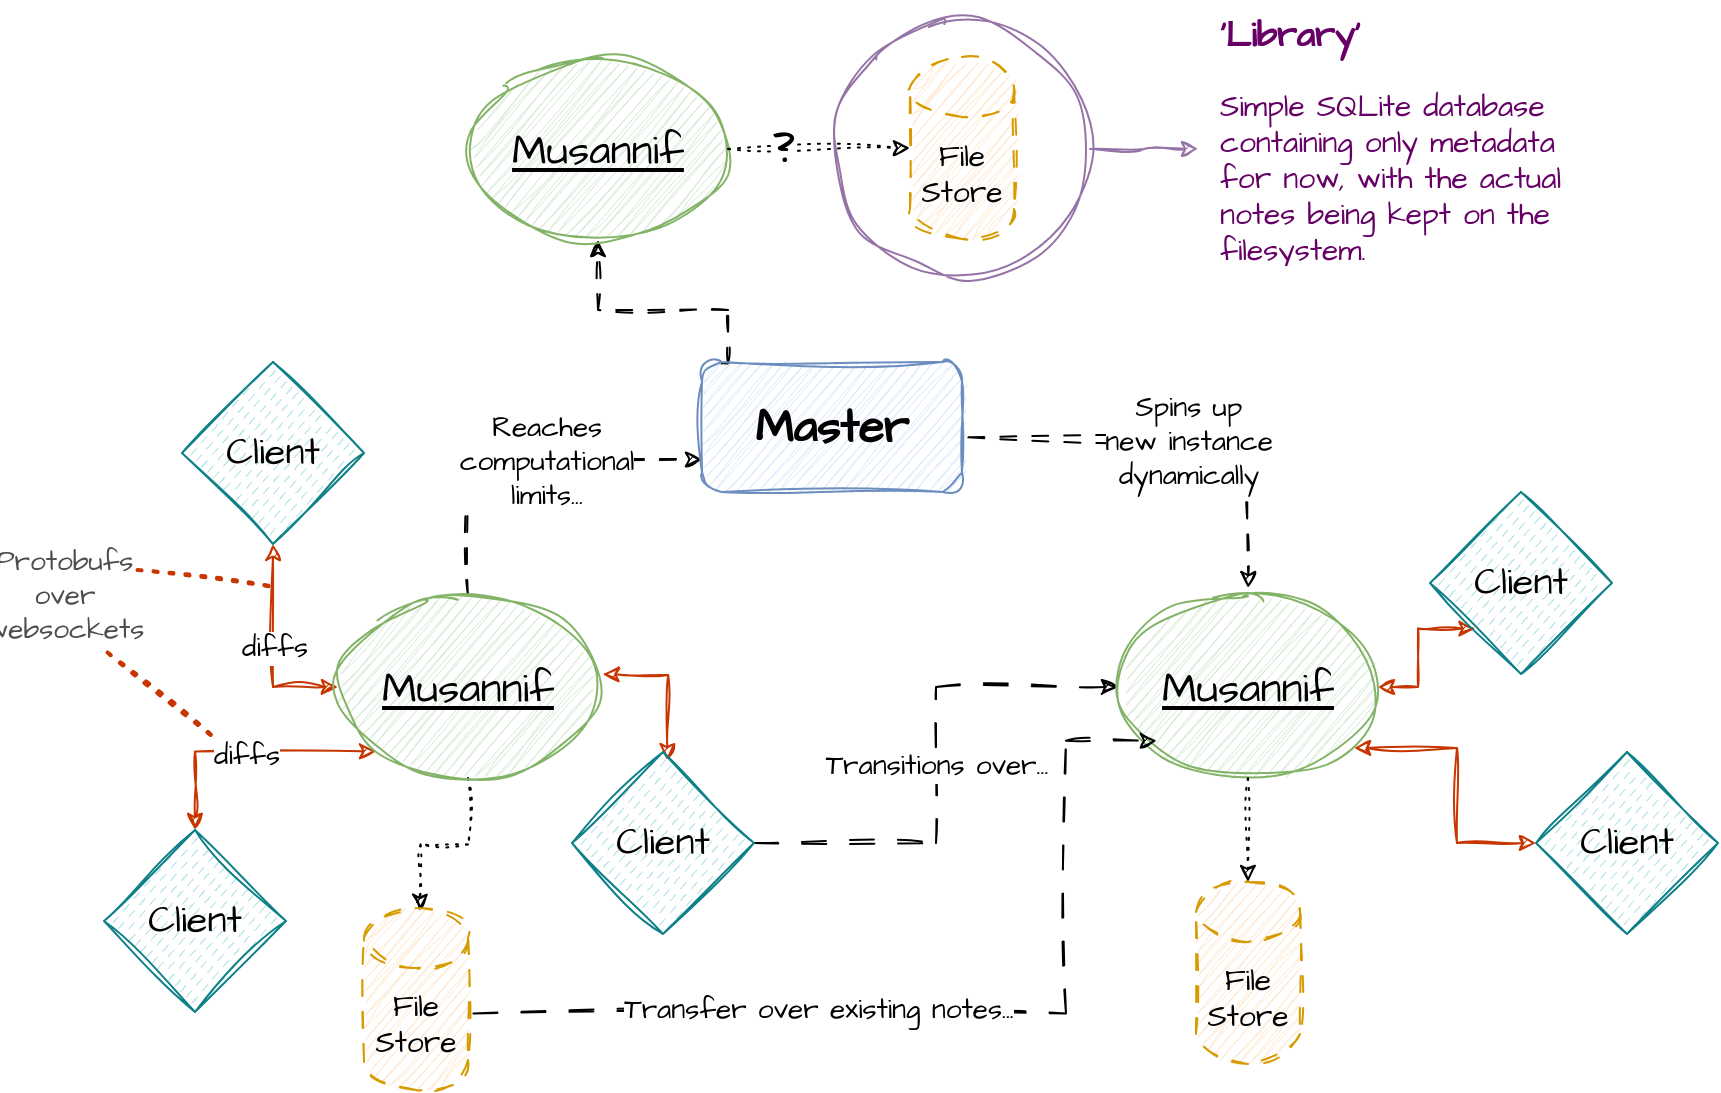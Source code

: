 <mxfile version="26.1.1">
  <diagram name="Page-1" id="cezGsJl70jlrD2lfGqO1">
    <mxGraphModel dx="1053" dy="740" grid="0" gridSize="13" guides="1" tooltips="1" connect="1" arrows="1" fold="1" page="1" pageScale="1" pageWidth="1000" pageHeight="700" background="none" math="0" shadow="0">
      <root>
        <mxCell id="0" />
        <mxCell id="1" parent="0" />
        <mxCell id="jKcbtdooYyJt690ItYuL-4" value="ar" style="edgeStyle=orthogonalEdgeStyle;rounded=0;orthogonalLoop=1;jettySize=auto;html=1;exitX=0;exitY=1;exitDx=0;exitDy=0;startArrow=classic;startFill=1;fontSize=13;fontFamily=Architects Daughter;fillColor=#fa6800;strokeColor=#C73500;movable=1;resizable=1;rotatable=1;deletable=1;editable=1;locked=0;connectable=1;sketch=1;curveFitting=1;jiggle=2;" parent="1" source="jKcbtdooYyJt690ItYuL-2" target="jKcbtdooYyJt690ItYuL-3" edge="1">
          <mxGeometry relative="1" as="geometry" />
        </mxCell>
        <mxCell id="jKcbtdooYyJt690ItYuL-9" value="diffs" style="edgeLabel;html=1;align=center;verticalAlign=middle;resizable=1;points=[];fontSize=14;rounded=0;fontFamily=Architects Daughter;movable=1;rotatable=1;deletable=1;editable=1;locked=0;connectable=1;container=0;sketch=1;curveFitting=1;jiggle=2;" parent="jKcbtdooYyJt690ItYuL-4" vertex="1" connectable="0">
          <mxGeometry relative="1" as="geometry">
            <mxPoint y="2" as="offset" />
          </mxGeometry>
        </mxCell>
        <mxCell id="jKcbtdooYyJt690ItYuL-6" style="edgeStyle=orthogonalEdgeStyle;rounded=0;orthogonalLoop=1;jettySize=auto;html=1;exitX=0;exitY=0.5;exitDx=0;exitDy=0;entryX=0.5;entryY=1;entryDx=0;entryDy=0;startArrow=classic;startFill=1;fontSize=13;fontFamily=Architects Daughter;fillColor=#fa6800;strokeColor=#C73500;movable=1;resizable=1;rotatable=1;deletable=1;editable=1;locked=0;connectable=1;sketch=1;curveFitting=1;jiggle=2;" parent="1" source="jKcbtdooYyJt690ItYuL-2" target="jKcbtdooYyJt690ItYuL-5" edge="1">
          <mxGeometry relative="1" as="geometry" />
        </mxCell>
        <mxCell id="jKcbtdooYyJt690ItYuL-10" value="diffs" style="edgeLabel;html=1;align=center;verticalAlign=middle;resizable=1;points=[];fontSize=14;rounded=0;fontFamily=Architects Daughter;movable=1;rotatable=1;deletable=1;editable=1;locked=0;connectable=1;container=0;sketch=1;curveFitting=1;jiggle=2;" parent="jKcbtdooYyJt690ItYuL-6" vertex="1" connectable="0">
          <mxGeometry relative="1" as="geometry">
            <mxPoint as="offset" />
          </mxGeometry>
        </mxCell>
        <mxCell id="jKcbtdooYyJt690ItYuL-8" style="edgeStyle=orthogonalEdgeStyle;rounded=0;orthogonalLoop=1;jettySize=auto;html=1;exitX=1;exitY=0.5;exitDx=0;exitDy=0;entryX=0.5;entryY=0;entryDx=0;entryDy=0;startArrow=classic;startFill=1;fontSize=13;fontFamily=Architects Daughter;fillColor=#fa6800;strokeColor=#C73500;movable=1;resizable=1;rotatable=1;deletable=1;editable=1;locked=0;connectable=1;sketch=1;curveFitting=1;jiggle=2;" parent="1" edge="1">
          <mxGeometry relative="1" as="geometry">
            <mxPoint x="372.282" y="413.043" as="sourcePoint" />
            <mxPoint x="404.562" y="456.084" as="targetPoint" />
          </mxGeometry>
        </mxCell>
        <mxCell id="jKcbtdooYyJt690ItYuL-15" style="edgeStyle=orthogonalEdgeStyle;rounded=0;orthogonalLoop=1;jettySize=auto;html=1;exitX=0.5;exitY=1;exitDx=0;exitDy=0;entryX=0.5;entryY=0;entryDx=0;entryDy=0;dashed=1;dashPattern=1 4;fontSize=13;fontFamily=Architects Daughter;movable=1;resizable=1;rotatable=1;deletable=1;editable=1;locked=0;connectable=1;sketch=1;curveFitting=1;jiggle=2;" parent="1" source="jKcbtdooYyJt690ItYuL-2" edge="1">
          <mxGeometry relative="1" as="geometry">
            <mxPoint x="280.821" y="531.405" as="targetPoint" />
          </mxGeometry>
        </mxCell>
        <mxCell id="jKcbtdooYyJt690ItYuL-17" style="edgeStyle=orthogonalEdgeStyle;rounded=0;orthogonalLoop=1;jettySize=auto;html=1;exitX=0.5;exitY=0;exitDx=0;exitDy=0;entryX=0;entryY=0.75;entryDx=0;entryDy=0;dashed=1;dashPattern=8 8;fontSize=13;fontFamily=Architects Daughter;movable=1;resizable=1;rotatable=1;deletable=1;editable=1;locked=0;connectable=1;sketch=1;curveFitting=1;jiggle=2;" parent="1" source="jKcbtdooYyJt690ItYuL-2" target="jKcbtdooYyJt690ItYuL-57" edge="1">
          <mxGeometry relative="1" as="geometry">
            <mxPoint x="426.082" y="294.682" as="targetPoint" />
          </mxGeometry>
        </mxCell>
        <mxCell id="jKcbtdooYyJt690ItYuL-18" value="Reaches&lt;div&gt;computational&lt;/div&gt;&lt;div&gt;limits...&lt;/div&gt;" style="edgeLabel;html=1;align=center;verticalAlign=middle;resizable=1;points=[];fontSize=14;rounded=0;fontFamily=Architects Daughter;movable=1;rotatable=1;deletable=1;editable=1;locked=0;connectable=1;container=0;sketch=1;curveFitting=1;jiggle=2;" parent="jKcbtdooYyJt690ItYuL-17" vertex="1" connectable="0">
          <mxGeometry relative="1" as="geometry">
            <mxPoint x="14" y="1" as="offset" />
          </mxGeometry>
        </mxCell>
        <mxCell id="jKcbtdooYyJt690ItYuL-2" value="&lt;font&gt;Musannif&lt;/font&gt;" style="ellipse;whiteSpace=wrap;html=1;fillColor=#d5e8d4;strokeColor=#82b366;fontSize=21;fontStyle=4;rounded=0;fontFamily=Architects Daughter;labelBackgroundColor=none;movable=1;resizable=1;rotatable=1;deletable=1;editable=1;locked=0;connectable=1;container=0;sketch=1;curveFitting=1;jiggle=2;" parent="1" vertex="1">
          <mxGeometry x="240" y="374" width="130" height="91" as="geometry" />
        </mxCell>
        <mxCell id="jKcbtdooYyJt690ItYuL-3" value="Client" style="rhombus;whiteSpace=wrap;html=1;fillColor=#b0e3e6;strokeColor=#0e8088;fontSize=19;rounded=0;fillStyle=dashed;fontFamily=Architects Daughter;movable=1;resizable=1;rotatable=1;deletable=1;editable=1;locked=0;connectable=1;container=0;sketch=1;curveFitting=1;jiggle=2;" parent="1" vertex="1">
          <mxGeometry x="123" y="491" width="91" height="91" as="geometry" />
        </mxCell>
        <mxCell id="jKcbtdooYyJt690ItYuL-24" style="edgeStyle=orthogonalEdgeStyle;rounded=0;orthogonalLoop=1;jettySize=auto;html=1;exitX=1;exitY=0.5;exitDx=0;exitDy=0;entryX=0;entryY=0.5;entryDx=0;entryDy=0;dashed=1;dashPattern=12 12;fontSize=13;fontFamily=Architects Daughter;movable=1;resizable=1;rotatable=1;deletable=1;editable=1;locked=0;connectable=1;sketch=1;curveFitting=1;jiggle=2;" parent="1" source="jKcbtdooYyJt690ItYuL-7" target="jKcbtdooYyJt690ItYuL-21" edge="1">
          <mxGeometry relative="1" as="geometry" />
        </mxCell>
        <mxCell id="jKcbtdooYyJt690ItYuL-25" value="Transitions over..." style="edgeLabel;html=1;align=center;verticalAlign=middle;resizable=1;points=[];fontSize=14;rounded=0;fontFamily=Architects Daughter;movable=1;rotatable=1;deletable=1;editable=1;locked=0;connectable=1;container=0;sketch=1;curveFitting=1;jiggle=2;" parent="jKcbtdooYyJt690ItYuL-24" vertex="1" connectable="0">
          <mxGeometry relative="1" as="geometry">
            <mxPoint as="offset" />
          </mxGeometry>
        </mxCell>
        <mxCell id="jKcbtdooYyJt690ItYuL-7" value="Client" style="rhombus;whiteSpace=wrap;html=1;fillColor=#b0e3e6;strokeColor=#0e8088;fontSize=19;rounded=0;fillStyle=dashed;fontFamily=Architects Daughter;movable=1;resizable=1;rotatable=1;deletable=1;editable=1;locked=0;connectable=1;container=0;sketch=1;curveFitting=1;jiggle=2;" parent="1" vertex="1">
          <mxGeometry x="357" y="452" width="91" height="91" as="geometry" />
        </mxCell>
        <mxCell id="jKcbtdooYyJt690ItYuL-20" style="edgeStyle=orthogonalEdgeStyle;rounded=0;orthogonalLoop=1;jettySize=auto;html=1;exitX=1;exitY=0.5;exitDx=0;exitDy=0;dashed=1;dashPattern=8 8;fontSize=13;fontFamily=Architects Daughter;movable=1;resizable=1;rotatable=1;deletable=1;editable=1;locked=0;connectable=1;sketch=1;curveFitting=1;jiggle=2;" parent="1" edge="1">
          <mxGeometry relative="1" as="geometry">
            <mxPoint x="695.084" y="370.003" as="targetPoint" />
            <mxPoint x="555.203" y="294.682" as="sourcePoint" />
          </mxGeometry>
        </mxCell>
        <mxCell id="jKcbtdooYyJt690ItYuL-22" value="Spins up&lt;div&gt;new instance&lt;/div&gt;&lt;div&gt;dynamically&lt;/div&gt;" style="edgeLabel;html=1;align=center;verticalAlign=middle;resizable=1;points=[];fontSize=14;rounded=0;fontFamily=Architects Daughter;movable=1;rotatable=1;deletable=1;editable=1;locked=0;connectable=1;container=0;sketch=1;curveFitting=1;jiggle=2;" parent="jKcbtdooYyJt690ItYuL-20" vertex="1" connectable="0">
          <mxGeometry relative="1" as="geometry">
            <mxPoint x="2" y="2" as="offset" />
          </mxGeometry>
        </mxCell>
        <mxCell id="jKcbtdooYyJt690ItYuL-46" style="edgeStyle=orthogonalEdgeStyle;rounded=0;orthogonalLoop=1;jettySize=auto;html=1;entryX=0.5;entryY=1;entryDx=0;entryDy=0;exitX=0.074;exitY=0.011;exitDx=0;exitDy=0;exitPerimeter=0;fontFamily=Architects Daughter;dashed=1;dashPattern=8 8;movable=1;resizable=1;rotatable=1;deletable=1;editable=1;locked=0;connectable=1;sketch=1;curveFitting=1;jiggle=2;" parent="1" source="jKcbtdooYyJt690ItYuL-57" target="jKcbtdooYyJt690ItYuL-45" edge="1">
          <mxGeometry relative="1" as="geometry">
            <mxPoint x="454.058" y="250.566" as="sourcePoint" />
            <Array as="points">
              <mxPoint x="435" y="231" />
              <mxPoint x="370" y="231" />
            </Array>
          </mxGeometry>
        </mxCell>
        <mxCell id="jKcbtdooYyJt690ItYuL-48" style="edgeStyle=orthogonalEdgeStyle;rounded=0;orthogonalLoop=1;jettySize=auto;html=1;exitX=1;exitY=0.5;exitDx=0;exitDy=0;entryX=0;entryY=1;entryDx=0;entryDy=0;startArrow=classic;startFill=1;fontFamily=Architects Daughter;fillColor=#fa6800;strokeColor=#C73500;movable=1;resizable=1;rotatable=1;deletable=1;editable=1;locked=0;connectable=1;sketch=1;curveFitting=1;jiggle=2;" parent="1" source="jKcbtdooYyJt690ItYuL-21" target="jKcbtdooYyJt690ItYuL-47" edge="1">
          <mxGeometry relative="1" as="geometry" />
        </mxCell>
        <mxCell id="jKcbtdooYyJt690ItYuL-21" value="Musannif" style="ellipse;whiteSpace=wrap;html=1;fillColor=#d5e8d4;strokeColor=#82b366;fontSize=21;fontStyle=4;rounded=0;fontFamily=Architects Daughter;movable=1;resizable=1;rotatable=1;deletable=1;editable=1;locked=0;connectable=1;container=0;sketch=1;curveFitting=1;jiggle=2;" parent="1" vertex="1">
          <mxGeometry x="630" y="374" width="130" height="91" as="geometry" />
        </mxCell>
        <mxCell id="jKcbtdooYyJt690ItYuL-30" value="" style="endArrow=none;dashed=1;html=1;dashPattern=1 3;strokeWidth=2;rounded=0;fillColor=#fa6800;strokeColor=#C73500;curved=0;fontFamily=Architects Daughter;movable=1;resizable=1;rotatable=1;deletable=1;editable=1;locked=0;connectable=1;sketch=1;curveFitting=1;jiggle=2;" parent="1" edge="1">
          <mxGeometry width="50" height="50" relative="1" as="geometry">
            <mxPoint x="124.8" y="402.283" as="sourcePoint" />
            <mxPoint x="178.601" y="445.324" as="targetPoint" />
          </mxGeometry>
        </mxCell>
        <mxCell id="jKcbtdooYyJt690ItYuL-31" value="" style="endArrow=none;dashed=1;html=1;dashPattern=1 3;strokeWidth=2;rounded=0;fillColor=#fa6800;strokeColor=#C73500;curved=0;exitX=1.058;exitY=0;exitDx=0;exitDy=0;exitPerimeter=0;fontFamily=Architects Daughter;movable=1;resizable=1;rotatable=1;deletable=1;editable=1;locked=0;connectable=1;sketch=1;curveFitting=1;jiggle=2;" parent="1" source="jKcbtdooYyJt690ItYuL-33" edge="1">
          <mxGeometry width="50" height="50" relative="1" as="geometry">
            <mxPoint x="103.28" y="294.682" as="sourcePoint" />
            <mxPoint x="210.881" y="370.003" as="targetPoint" />
          </mxGeometry>
        </mxCell>
        <mxCell id="jKcbtdooYyJt690ItYuL-5" value="Client" style="rhombus;whiteSpace=wrap;html=1;fillColor=#b0e3e6;strokeColor=#0e8088;fontSize=19;rounded=0;fillStyle=dashed;fontFamily=Architects Daughter;movable=1;resizable=1;rotatable=1;deletable=1;editable=1;locked=0;connectable=1;container=0;sketch=1;curveFitting=1;jiggle=2;" parent="1" vertex="1">
          <mxGeometry x="162" y="257" width="91" height="91" as="geometry" />
        </mxCell>
        <mxCell id="jKcbtdooYyJt690ItYuL-33" value="&lt;font&gt;Protobufs over websockets&lt;/font&gt;" style="text;html=1;align=center;verticalAlign=middle;whiteSpace=wrap;rounded=0;fontColor=light-dark(#4D4D4D,#EDEDED);fontFamily=Architects Daughter;movable=1;resizable=1;rotatable=1;deletable=1;editable=1;locked=0;connectable=1;container=0;fontSize=14;sketch=1;curveFitting=1;jiggle=2;" parent="1" vertex="1">
          <mxGeometry x="71" y="361" width="65" height="26" as="geometry" />
        </mxCell>
        <mxCell id="jKcbtdooYyJt690ItYuL-52" style="edgeStyle=elbowEdgeStyle;rounded=0;hachureGap=4;orthogonalLoop=1;jettySize=auto;html=1;exitX=1;exitY=0.5;exitDx=0;exitDy=0;exitPerimeter=0;entryX=0;entryY=1;entryDx=0;entryDy=0;fontFamily=Architects Daughter;dashed=1;dashPattern=12 12;strokeWidth=1;strokeColor=none;movable=1;resizable=1;rotatable=1;deletable=1;editable=1;locked=0;connectable=1;sketch=1;curveFitting=1;jiggle=2;" parent="1" edge="1">
          <mxGeometry relative="1" as="geometry">
            <mxPoint x="326.476" y="610.728" as="sourcePoint" />
            <mxPoint x="668.187" y="474.381" as="targetPoint" />
          </mxGeometry>
        </mxCell>
        <mxCell id="jKcbtdooYyJt690ItYuL-53" style="edgeStyle=elbowEdgeStyle;rounded=0;hachureGap=4;orthogonalLoop=1;jettySize=auto;html=1;exitX=1;exitY=0.5;exitDx=0;exitDy=0;exitPerimeter=0;entryX=0;entryY=1;entryDx=0;entryDy=0;fontFamily=Architects Daughter;shadow=0;flowAnimation=0;strokeColor=default;dashed=1;dashPattern=12 12;curved=0;movable=1;resizable=1;rotatable=1;deletable=1;editable=1;locked=0;connectable=1;sketch=1;curveFitting=1;jiggle=2;" parent="1" edge="1">
          <mxGeometry relative="1" as="geometry">
            <mxPoint x="307.721" y="582.752" as="sourcePoint" />
            <mxPoint x="649.433" y="446.404" as="targetPoint" />
            <Array as="points">
              <mxPoint x="604" y="530" />
            </Array>
          </mxGeometry>
        </mxCell>
        <mxCell id="jKcbtdooYyJt690ItYuL-54" value="&lt;font&gt;Transfer over existing notes...&lt;/font&gt;" style="edgeLabel;html=1;align=center;verticalAlign=middle;resizable=1;points=[];hachureGap=4;fontFamily=Architects Daughter;fontSize=14;rounded=0;movable=1;rotatable=1;deletable=1;editable=1;locked=0;connectable=1;container=0;sketch=1;curveFitting=1;jiggle=2;" parent="jKcbtdooYyJt690ItYuL-53" vertex="1" connectable="0">
          <mxGeometry relative="1" as="geometry">
            <mxPoint x="-67" y="-2" as="offset" />
          </mxGeometry>
        </mxCell>
        <mxCell id="jKcbtdooYyJt690ItYuL-34" value="File&lt;div&gt;Store&lt;/div&gt;" style="shape=cylinder3;whiteSpace=wrap;html=1;boundedLbl=1;backgroundOutline=1;size=15;fillColor=#ffe6cc;strokeColor=#d79b00;rounded=0;dashed=1;dashPattern=8 8;fontFamily=Architects Daughter;fontSize=15;movable=1;resizable=1;rotatable=1;deletable=1;editable=1;locked=0;connectable=1;container=0;sketch=1;curveFitting=1;jiggle=2;" parent="1" vertex="1">
          <mxGeometry x="253" y="530" width="52" height="91" as="geometry" />
        </mxCell>
        <mxCell id="jKcbtdooYyJt690ItYuL-37" value="File Store" style="shape=cylinder3;whiteSpace=wrap;html=1;boundedLbl=1;backgroundOutline=1;size=15;fillColor=#ffe6cc;strokeColor=#d79b00;rounded=0;dashed=1;dashPattern=8 8;fontFamily=Architects Daughter;fontSize=15;movable=1;resizable=1;rotatable=1;deletable=1;editable=1;locked=0;connectable=1;container=0;sketch=1;curveFitting=1;jiggle=2;" parent="1" vertex="1">
          <mxGeometry x="669" y="517" width="52" height="91" as="geometry" />
        </mxCell>
        <mxCell id="jKcbtdooYyJt690ItYuL-42" style="edgeStyle=orthogonalEdgeStyle;rounded=0;orthogonalLoop=1;jettySize=auto;html=1;exitX=0.5;exitY=1;exitDx=0;exitDy=0;entryX=0.5;entryY=0;entryDx=0;entryDy=0;entryPerimeter=0;dashed=1;dashPattern=1 4;fontFamily=Architects Daughter;movable=1;resizable=1;rotatable=1;deletable=1;editable=1;locked=0;connectable=1;sketch=1;curveFitting=1;jiggle=2;" parent="1" source="jKcbtdooYyJt690ItYuL-21" target="jKcbtdooYyJt690ItYuL-37" edge="1">
          <mxGeometry relative="1" as="geometry" />
        </mxCell>
        <mxCell id="jKcbtdooYyJt690ItYuL-45" value="Musannif" style="ellipse;whiteSpace=wrap;html=1;fillColor=#d5e8d4;strokeColor=#82b366;fontSize=21;fontStyle=4;rounded=0;fontFamily=Architects Daughter;movable=1;resizable=1;rotatable=1;deletable=1;editable=1;locked=0;connectable=1;container=0;sketch=1;curveFitting=1;jiggle=2;" parent="1" vertex="1">
          <mxGeometry x="305" y="105" width="130" height="91" as="geometry" />
        </mxCell>
        <mxCell id="jKcbtdooYyJt690ItYuL-47" value="Client" style="rhombus;whiteSpace=wrap;html=1;fillColor=#b0e3e6;strokeColor=#0e8088;fontSize=19;rounded=0;fillStyle=dashed;fontFamily=Architects Daughter;movable=1;resizable=1;rotatable=1;deletable=1;editable=1;locked=0;connectable=1;container=0;sketch=1;curveFitting=1;jiggle=2;" parent="1" vertex="1">
          <mxGeometry x="786" y="322" width="91" height="91" as="geometry" />
        </mxCell>
        <mxCell id="jKcbtdooYyJt690ItYuL-57" value="Master" style="rounded=1;whiteSpace=wrap;hachureGap=4;fontFamily=Architects Daughter;fillColor=#dae8fc;strokeColor=#6c8ebf;fontStyle=1;fontSize=23;glass=0;labelBorderColor=none;movable=1;resizable=1;rotatable=1;deletable=1;editable=1;locked=0;connectable=1;container=0;sketch=1;curveFitting=1;jiggle=2;" parent="1" vertex="1">
          <mxGeometry x="422" y="257" width="130" height="65" as="geometry" />
        </mxCell>
        <mxCell id="js5VLM5HyHwNdu8Wur_R-18" style="edgeStyle=orthogonalEdgeStyle;rounded=0;hachureGap=4;orthogonalLoop=1;jettySize=auto;html=1;exitX=1;exitY=0.5;exitDx=0;exitDy=0;fontFamily=Architects Daughter;fontSource=https%3A%2F%2Ffonts.googleapis.com%2Fcss%3Ffamily%3DArchitects%2BDaughter;fillColor=#e1d5e7;strokeColor=#9673a6;sketch=1;curveFitting=1;jiggle=2;" edge="1" parent="1" source="js5VLM5HyHwNdu8Wur_R-11">
          <mxGeometry relative="1" as="geometry">
            <mxPoint x="670" y="150.448" as="targetPoint" />
          </mxGeometry>
        </mxCell>
        <mxCell id="js5VLM5HyHwNdu8Wur_R-11" value="" style="ellipse;whiteSpace=wrap;html=1;aspect=fixed;hachureGap=4;fontFamily=Architects Daughter;fontSource=https%3A%2F%2Ffonts.googleapis.com%2Fcss%3Ffamily%3DArchitects%2BDaughter;fillColor=none;strokeColor=#9673a6;rounded=0;movable=1;resizable=1;rotatable=1;deletable=1;editable=1;locked=0;connectable=1;container=0;sketch=1;curveFitting=1;jiggle=2;" vertex="1" parent="1">
          <mxGeometry x="488" y="86.5" width="128" height="128" as="geometry" />
        </mxCell>
        <mxCell id="js5VLM5HyHwNdu8Wur_R-12" value="&lt;h5 style=&quot;margin-top: 0px;&quot;&gt;&lt;font style=&quot;font-size: 18px;&quot;&gt;&#39;Library&#39;&lt;/font&gt;&lt;/h5&gt;&lt;p&gt;&lt;span style=&quot;text-align: center;&quot;&gt;&lt;font style=&quot;font-size: 15px;&quot;&gt;Simple SQLite database containing only metadata for now, with the actual notes being kept on the filesystem.&lt;/font&gt;&lt;/span&gt;&lt;/p&gt;" style="text;html=1;whiteSpace=wrap;overflow=hidden;rounded=0;fontFamily=Architects Daughter;fontSource=https%3A%2F%2Ffonts.googleapis.com%2Fcss%3Ffamily%3DArchitects%2BDaughter;fillStyle=hatch;fontColor=#660066;labelBackgroundColor=none;labelBorderColor=none;textShadow=0;strokeColor=none;fillColor=none;movable=1;resizable=1;rotatable=1;deletable=1;editable=1;locked=0;connectable=1;container=0;sketch=1;curveFitting=1;jiggle=2;" vertex="1" parent="1">
          <mxGeometry x="679" y="76" width="184" height="130" as="geometry" />
        </mxCell>
        <mxCell id="js5VLM5HyHwNdu8Wur_R-13" value="File Store" style="shape=cylinder3;whiteSpace=wrap;html=1;boundedLbl=1;backgroundOutline=1;size=15;fillColor=#ffe6cc;strokeColor=#d79b00;rounded=0;dashed=1;dashPattern=8 8;fontFamily=Architects Daughter;fontSize=15;movable=1;resizable=1;rotatable=1;deletable=1;editable=1;locked=0;connectable=1;container=0;sketch=1;curveFitting=1;jiggle=2;" vertex="1" parent="1">
          <mxGeometry x="526" y="104.5" width="52" height="91" as="geometry" />
        </mxCell>
        <mxCell id="js5VLM5HyHwNdu8Wur_R-14" style="edgeStyle=orthogonalEdgeStyle;rounded=0;hachureGap=4;orthogonalLoop=1;jettySize=auto;html=1;exitX=1;exitY=0.5;exitDx=0;exitDy=0;entryX=0;entryY=0.5;entryDx=0;entryDy=0;entryPerimeter=0;fontFamily=Architects Daughter;fontSource=https%3A%2F%2Ffonts.googleapis.com%2Fcss%3Ffamily%3DArchitects%2BDaughter;curved=1;dashed=1;dashPattern=1 4;sketch=1;curveFitting=1;jiggle=2;" edge="1" parent="1" source="jKcbtdooYyJt690ItYuL-45" target="js5VLM5HyHwNdu8Wur_R-13">
          <mxGeometry relative="1" as="geometry" />
        </mxCell>
        <mxCell id="js5VLM5HyHwNdu8Wur_R-21" value="&lt;font style=&quot;font-size: 20px;&quot;&gt;&lt;b&gt;?&lt;/b&gt;&lt;/font&gt;" style="edgeLabel;html=1;align=center;verticalAlign=middle;resizable=0;points=[];rounded=0;hachureGap=4;fontFamily=Architects Daughter;fontSource=https%3A%2F%2Ffonts.googleapis.com%2Fcss%3Ffamily%3DArchitects%2BDaughter;sketch=1;curveFitting=1;jiggle=2;" vertex="1" connectable="0" parent="js5VLM5HyHwNdu8Wur_R-14">
          <mxGeometry x="-0.252" y="1" relative="1" as="geometry">
            <mxPoint x="-7" as="offset" />
          </mxGeometry>
        </mxCell>
        <mxCell id="js5VLM5HyHwNdu8Wur_R-19" value="Client" style="rhombus;whiteSpace=wrap;html=1;fillColor=#b0e3e6;strokeColor=#0e8088;fontSize=19;rounded=0;fillStyle=dashed;fontFamily=Architects Daughter;movable=1;resizable=1;rotatable=1;deletable=1;editable=1;locked=0;connectable=1;container=0;sketch=1;curveFitting=1;jiggle=2;" vertex="1" parent="1">
          <mxGeometry x="839" y="452" width="91" height="91" as="geometry" />
        </mxCell>
        <mxCell id="js5VLM5HyHwNdu8Wur_R-20" style="edgeStyle=orthogonalEdgeStyle;rounded=0;hachureGap=4;orthogonalLoop=1;jettySize=auto;html=1;exitX=0;exitY=0.5;exitDx=0;exitDy=0;entryX=0.908;entryY=0.835;entryDx=0;entryDy=0;entryPerimeter=0;fontFamily=Architects Daughter;fontSource=https%3A%2F%2Ffonts.googleapis.com%2Fcss%3Ffamily%3DArchitects%2BDaughter;fillColor=#fa6800;strokeColor=#C73500;curved=0;startArrow=classic;startFill=1;sketch=1;curveFitting=1;jiggle=2;" edge="1" parent="1" source="js5VLM5HyHwNdu8Wur_R-19" target="jKcbtdooYyJt690ItYuL-21">
          <mxGeometry relative="1" as="geometry" />
        </mxCell>
      </root>
    </mxGraphModel>
  </diagram>
</mxfile>
